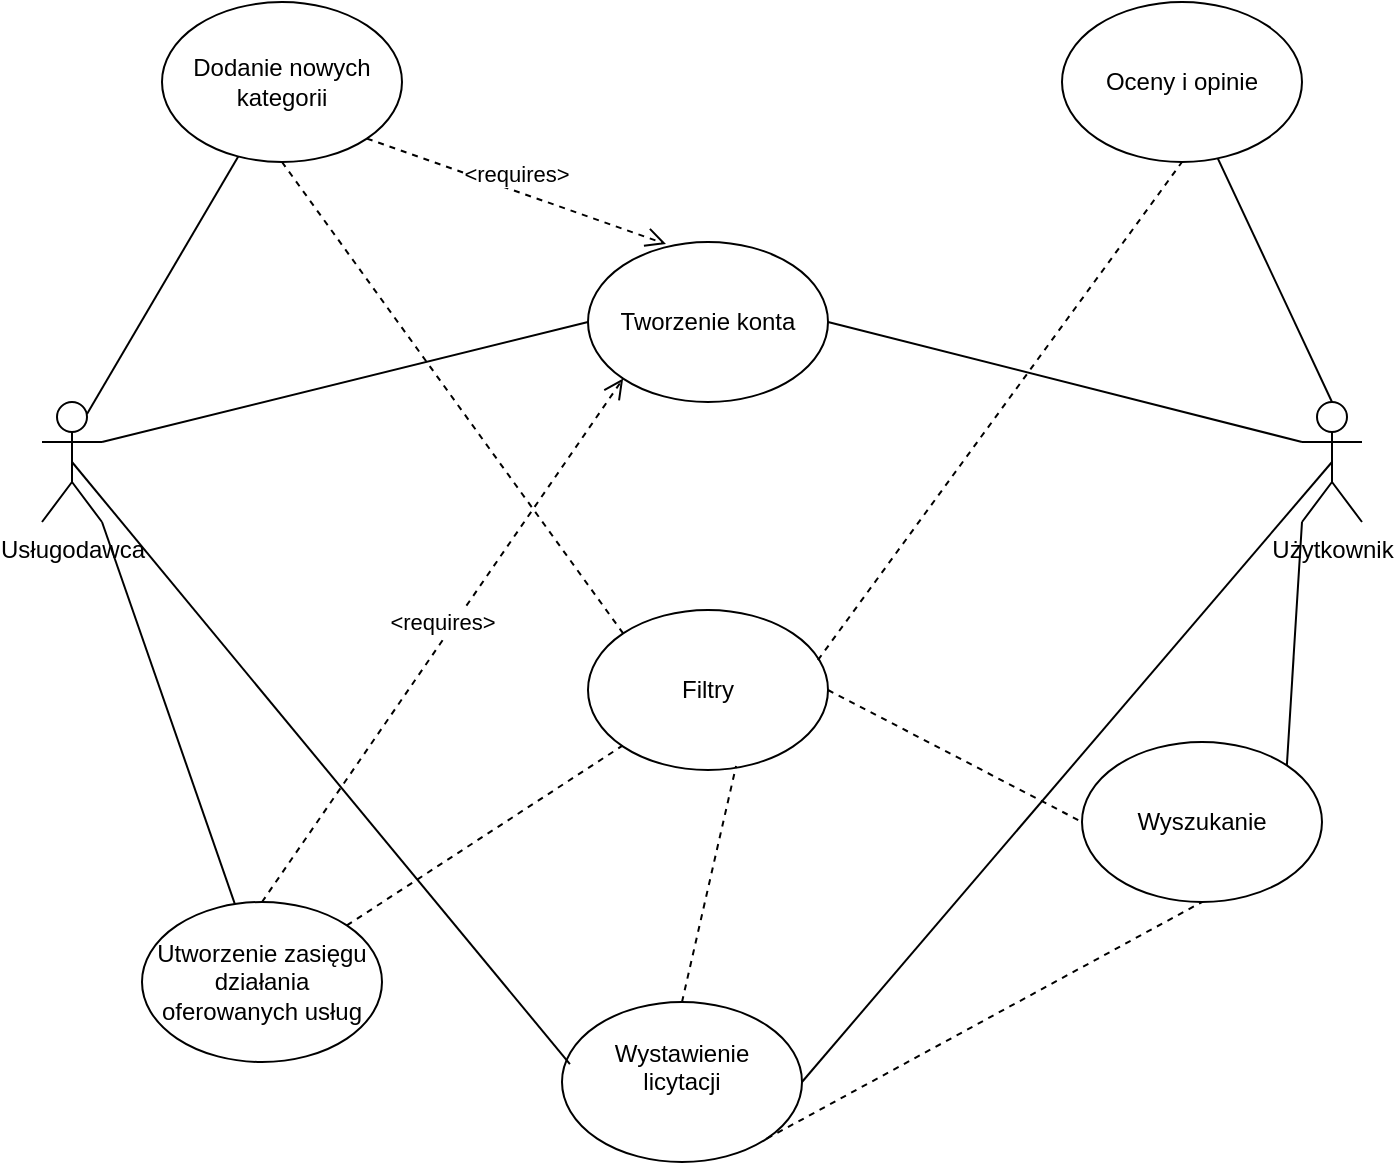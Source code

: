 <mxfile version="12.4.2" type="github" pages="1">
  <diagram id="X4KtPScDE5aJx_dzZ8nU" name="Page-1">
    <mxGraphModel dx="1422" dy="791" grid="1" gridSize="10" guides="1" tooltips="1" connect="1" arrows="1" fold="1" page="1" pageScale="1" pageWidth="827" pageHeight="1169" math="0" shadow="0">
      <root>
        <mxCell id="0"/>
        <mxCell id="1" parent="0"/>
        <mxCell id="VTKftnoG7H33NL0N4lO0-1" value="Usługodawca" style="shape=umlActor;verticalLabelPosition=bottom;labelBackgroundColor=#ffffff;verticalAlign=top;html=1;outlineConnect=0;" parent="1" vertex="1">
          <mxGeometry x="80" y="440" width="30" height="60" as="geometry"/>
        </mxCell>
        <mxCell id="VTKftnoG7H33NL0N4lO0-3" value="Tworzenie konta" style="ellipse;whiteSpace=wrap;html=1;" parent="1" vertex="1">
          <mxGeometry x="353" y="360" width="120" height="80" as="geometry"/>
        </mxCell>
        <mxCell id="VTKftnoG7H33NL0N4lO0-4" value="Dodanie nowych kategorii" style="ellipse;whiteSpace=wrap;html=1;" parent="1" vertex="1">
          <mxGeometry x="140" y="240" width="120" height="80" as="geometry"/>
        </mxCell>
        <mxCell id="VTKftnoG7H33NL0N4lO0-5" value="Utworzenie zasięgu działania oferowanych usług" style="ellipse;whiteSpace=wrap;html=1;" parent="1" vertex="1">
          <mxGeometry x="130" y="690" width="120" height="80" as="geometry"/>
        </mxCell>
        <mxCell id="VTKftnoG7H33NL0N4lO0-6" value="Użytkownik" style="shape=umlActor;verticalLabelPosition=bottom;labelBackgroundColor=#ffffff;verticalAlign=top;html=1;outlineConnect=0;" parent="1" vertex="1">
          <mxGeometry x="710" y="440" width="30" height="60" as="geometry"/>
        </mxCell>
        <mxCell id="VTKftnoG7H33NL0N4lO0-7" value="Oceny i opinie" style="ellipse;whiteSpace=wrap;html=1;" parent="1" vertex="1">
          <mxGeometry x="590" y="240" width="120" height="80" as="geometry"/>
        </mxCell>
        <mxCell id="VTKftnoG7H33NL0N4lO0-8" value="Wyszukanie" style="ellipse;whiteSpace=wrap;html=1;" parent="1" vertex="1">
          <mxGeometry x="600" y="610" width="120" height="80" as="geometry"/>
        </mxCell>
        <mxCell id="pVavtnSqjncw0e83FAwv-1" value="" style="endArrow=none;html=1;entryX=1;entryY=1;entryDx=0;entryDy=0;entryPerimeter=0;" edge="1" parent="1" source="VTKftnoG7H33NL0N4lO0-5" target="VTKftnoG7H33NL0N4lO0-1">
          <mxGeometry width="50" height="50" relative="1" as="geometry">
            <mxPoint x="60" y="810" as="sourcePoint"/>
            <mxPoint x="110" y="760" as="targetPoint"/>
          </mxGeometry>
        </mxCell>
        <mxCell id="pVavtnSqjncw0e83FAwv-2" value="" style="endArrow=none;html=1;entryX=0.75;entryY=0.1;entryDx=0;entryDy=0;entryPerimeter=0;" edge="1" parent="1" source="VTKftnoG7H33NL0N4lO0-4" target="VTKftnoG7H33NL0N4lO0-1">
          <mxGeometry width="50" height="50" relative="1" as="geometry">
            <mxPoint x="60" y="810" as="sourcePoint"/>
            <mxPoint x="110" y="760" as="targetPoint"/>
          </mxGeometry>
        </mxCell>
        <mxCell id="pVavtnSqjncw0e83FAwv-3" value="" style="endArrow=none;html=1;entryX=0;entryY=1;entryDx=0;entryDy=0;entryPerimeter=0;exitX=1;exitY=0;exitDx=0;exitDy=0;" edge="1" parent="1" source="VTKftnoG7H33NL0N4lO0-8" target="VTKftnoG7H33NL0N4lO0-6">
          <mxGeometry width="50" height="50" relative="1" as="geometry">
            <mxPoint x="680" y="540" as="sourcePoint"/>
            <mxPoint x="730" y="450" as="targetPoint"/>
          </mxGeometry>
        </mxCell>
        <mxCell id="pVavtnSqjncw0e83FAwv-4" value="" style="endArrow=none;html=1;entryX=0.5;entryY=0;entryDx=0;entryDy=0;entryPerimeter=0;" edge="1" parent="1" source="VTKftnoG7H33NL0N4lO0-7" target="VTKftnoG7H33NL0N4lO0-6">
          <mxGeometry width="50" height="50" relative="1" as="geometry">
            <mxPoint x="60" y="810" as="sourcePoint"/>
            <mxPoint x="110" y="760" as="targetPoint"/>
          </mxGeometry>
        </mxCell>
        <mxCell id="pVavtnSqjncw0e83FAwv-5" value="" style="endArrow=none;html=1;entryX=1;entryY=0.333;entryDx=0;entryDy=0;entryPerimeter=0;exitX=0;exitY=0.5;exitDx=0;exitDy=0;" edge="1" parent="1" source="VTKftnoG7H33NL0N4lO0-3" target="VTKftnoG7H33NL0N4lO0-1">
          <mxGeometry width="50" height="50" relative="1" as="geometry">
            <mxPoint x="60" y="810" as="sourcePoint"/>
            <mxPoint x="110" y="760" as="targetPoint"/>
          </mxGeometry>
        </mxCell>
        <mxCell id="pVavtnSqjncw0e83FAwv-7" value="" style="endArrow=none;html=1;entryX=0;entryY=0.333;entryDx=0;entryDy=0;entryPerimeter=0;exitX=1;exitY=0.5;exitDx=0;exitDy=0;" edge="1" parent="1" source="VTKftnoG7H33NL0N4lO0-3" target="VTKftnoG7H33NL0N4lO0-6">
          <mxGeometry width="50" height="50" relative="1" as="geometry">
            <mxPoint x="60" y="810" as="sourcePoint"/>
            <mxPoint x="110" y="760" as="targetPoint"/>
          </mxGeometry>
        </mxCell>
        <mxCell id="pVavtnSqjncw0e83FAwv-10" value="&amp;lt;requires&amp;gt;" style="html=1;verticalAlign=bottom;endArrow=open;dashed=1;endSize=8;exitX=1;exitY=1;exitDx=0;exitDy=0;entryX=0.325;entryY=0.013;entryDx=0;entryDy=0;entryPerimeter=0;" edge="1" parent="1" source="VTKftnoG7H33NL0N4lO0-4" target="VTKftnoG7H33NL0N4lO0-3">
          <mxGeometry relative="1" as="geometry">
            <mxPoint x="140" y="710" as="sourcePoint"/>
            <mxPoint x="60" y="710" as="targetPoint"/>
          </mxGeometry>
        </mxCell>
        <mxCell id="0DhYK3gLRi87V5UBloDc-1" value="&lt;div&gt;Wystawienie &lt;br&gt;&lt;/div&gt;&lt;div&gt;licytacji&lt;/div&gt;&lt;div&gt;&lt;br&gt;&lt;/div&gt;" style="ellipse;whiteSpace=wrap;html=1;" vertex="1" parent="1">
          <mxGeometry x="340" y="740" width="120" height="80" as="geometry"/>
        </mxCell>
        <mxCell id="pVavtnSqjncw0e83FAwv-11" value="&amp;lt;requires&amp;gt;" style="html=1;verticalAlign=bottom;endArrow=open;dashed=1;endSize=8;exitX=0.5;exitY=0;exitDx=0;exitDy=0;entryX=0;entryY=1;entryDx=0;entryDy=0;" edge="1" parent="1" source="VTKftnoG7H33NL0N4lO0-5" target="VTKftnoG7H33NL0N4lO0-3">
          <mxGeometry relative="1" as="geometry">
            <mxPoint x="140" y="740" as="sourcePoint"/>
            <mxPoint x="60" y="740" as="targetPoint"/>
          </mxGeometry>
        </mxCell>
        <mxCell id="0DhYK3gLRi87V5UBloDc-2" value="" style="endArrow=none;html=1;entryX=0.033;entryY=0.388;entryDx=0;entryDy=0;entryPerimeter=0;exitX=0.5;exitY=0.5;exitDx=0;exitDy=0;exitPerimeter=0;" edge="1" parent="1" source="VTKftnoG7H33NL0N4lO0-1" target="0DhYK3gLRi87V5UBloDc-1">
          <mxGeometry width="50" height="50" relative="1" as="geometry">
            <mxPoint x="60" y="840" as="sourcePoint"/>
            <mxPoint x="110" y="790" as="targetPoint"/>
          </mxGeometry>
        </mxCell>
        <mxCell id="0DhYK3gLRi87V5UBloDc-3" value="" style="endArrow=none;html=1;entryX=0.5;entryY=0.5;entryDx=0;entryDy=0;entryPerimeter=0;exitX=1;exitY=0.5;exitDx=0;exitDy=0;" edge="1" parent="1" source="0DhYK3gLRi87V5UBloDc-1" target="VTKftnoG7H33NL0N4lO0-6">
          <mxGeometry width="50" height="50" relative="1" as="geometry">
            <mxPoint x="60" y="840" as="sourcePoint"/>
            <mxPoint x="110" y="790" as="targetPoint"/>
          </mxGeometry>
        </mxCell>
        <mxCell id="0DhYK3gLRi87V5UBloDc-4" value="" style="endArrow=none;dashed=1;html=1;entryX=0.5;entryY=1;entryDx=0;entryDy=0;exitX=1;exitY=1;exitDx=0;exitDy=0;" edge="1" parent="1" source="0DhYK3gLRi87V5UBloDc-1" target="VTKftnoG7H33NL0N4lO0-8">
          <mxGeometry width="50" height="50" relative="1" as="geometry">
            <mxPoint x="60" y="810" as="sourcePoint"/>
            <mxPoint x="110" y="760" as="targetPoint"/>
          </mxGeometry>
        </mxCell>
        <mxCell id="0DhYK3gLRi87V5UBloDc-6" value="Filtry" style="ellipse;whiteSpace=wrap;html=1;" vertex="1" parent="1">
          <mxGeometry x="353" y="544" width="120" height="80" as="geometry"/>
        </mxCell>
        <mxCell id="0DhYK3gLRi87V5UBloDc-8" value="" style="endArrow=none;dashed=1;html=1;exitX=1;exitY=0;exitDx=0;exitDy=0;" edge="1" parent="1" source="VTKftnoG7H33NL0N4lO0-5" target="0DhYK3gLRi87V5UBloDc-6">
          <mxGeometry width="50" height="50" relative="1" as="geometry">
            <mxPoint x="60" y="840" as="sourcePoint"/>
            <mxPoint x="110" y="790" as="targetPoint"/>
          </mxGeometry>
        </mxCell>
        <mxCell id="0DhYK3gLRi87V5UBloDc-9" value="" style="endArrow=none;dashed=1;html=1;entryX=0.617;entryY=0.975;entryDx=0;entryDy=0;entryPerimeter=0;exitX=0.5;exitY=0;exitDx=0;exitDy=0;" edge="1" parent="1" source="0DhYK3gLRi87V5UBloDc-1" target="0DhYK3gLRi87V5UBloDc-6">
          <mxGeometry width="50" height="50" relative="1" as="geometry">
            <mxPoint x="60" y="840" as="sourcePoint"/>
            <mxPoint x="110" y="790" as="targetPoint"/>
          </mxGeometry>
        </mxCell>
        <mxCell id="0DhYK3gLRi87V5UBloDc-11" value="" style="endArrow=none;dashed=1;html=1;entryX=0.5;entryY=1;entryDx=0;entryDy=0;exitX=0.958;exitY=0.313;exitDx=0;exitDy=0;exitPerimeter=0;" edge="1" parent="1" source="0DhYK3gLRi87V5UBloDc-6" target="VTKftnoG7H33NL0N4lO0-7">
          <mxGeometry width="50" height="50" relative="1" as="geometry">
            <mxPoint x="60" y="840" as="sourcePoint"/>
            <mxPoint x="110" y="790" as="targetPoint"/>
          </mxGeometry>
        </mxCell>
        <mxCell id="0DhYK3gLRi87V5UBloDc-14" value="" style="endArrow=none;dashed=1;html=1;entryX=0;entryY=0.5;entryDx=0;entryDy=0;exitX=1;exitY=0.5;exitDx=0;exitDy=0;" edge="1" parent="1" source="0DhYK3gLRi87V5UBloDc-6" target="VTKftnoG7H33NL0N4lO0-8">
          <mxGeometry width="50" height="50" relative="1" as="geometry">
            <mxPoint x="60" y="890" as="sourcePoint"/>
            <mxPoint x="110" y="840" as="targetPoint"/>
          </mxGeometry>
        </mxCell>
        <mxCell id="pVavtnSqjncw0e83FAwv-17" value="" style="endArrow=none;dashed=1;html=1;entryX=0.5;entryY=1;entryDx=0;entryDy=0;exitX=0;exitY=0;exitDx=0;exitDy=0;" edge="1" parent="1" source="0DhYK3gLRi87V5UBloDc-6" target="VTKftnoG7H33NL0N4lO0-4">
          <mxGeometry width="50" height="50" relative="1" as="geometry">
            <mxPoint x="60" y="890" as="sourcePoint"/>
            <mxPoint x="110" y="840" as="targetPoint"/>
          </mxGeometry>
        </mxCell>
      </root>
    </mxGraphModel>
  </diagram>
</mxfile>
